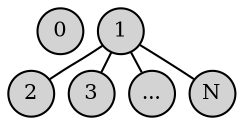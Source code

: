 graph {
    graph [nodesep=0.1,ranksep=0.1,fontsize=12]
    
    node [shape=circle,fixedsize=true,width=0.3,fontsize=10,style=filled,fillcolor=lightgray]
    0

    1 -- 2
    1 -- 3
    1 -- "..."
    1 -- N
}